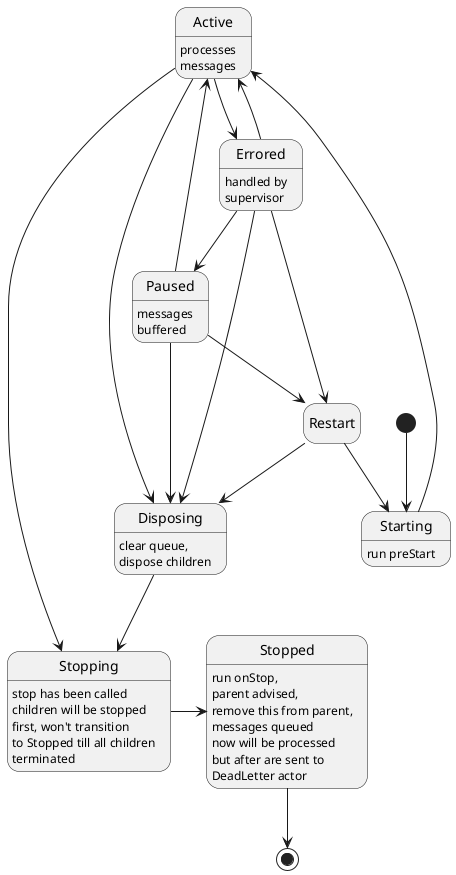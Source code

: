 @startuml
hide empty description
[*] --> Starting 
Starting --> Active
Active --> Stopping
Stopping -> Stopped
Active --> Disposing
Disposing --> Stopping
Paused --> Restart
Paused --> Active
Restart --> Starting
Paused --> Disposing
Stopped --> [*]
Active --> Errored
Errored --> Active
Errored --> Disposing
Errored --> Restart
Errored --> Paused
Restart --> Disposing

Active: processes\nmessages
Stopping: stop has been called\nchildren will be stopped\nfirst, won't transition\nto Stopped till all children\nterminated
Stopped: run onStop,\nparent advised,\nremove this from parent,\nmessages queued\nnow will be processed\nbut after are sent to\nDeadLetter actor
Paused: messages\nbuffered
Errored: handled by\nsupervisor
Starting: run preStart
Disposing: clear queue,\ndispose children

@enduml